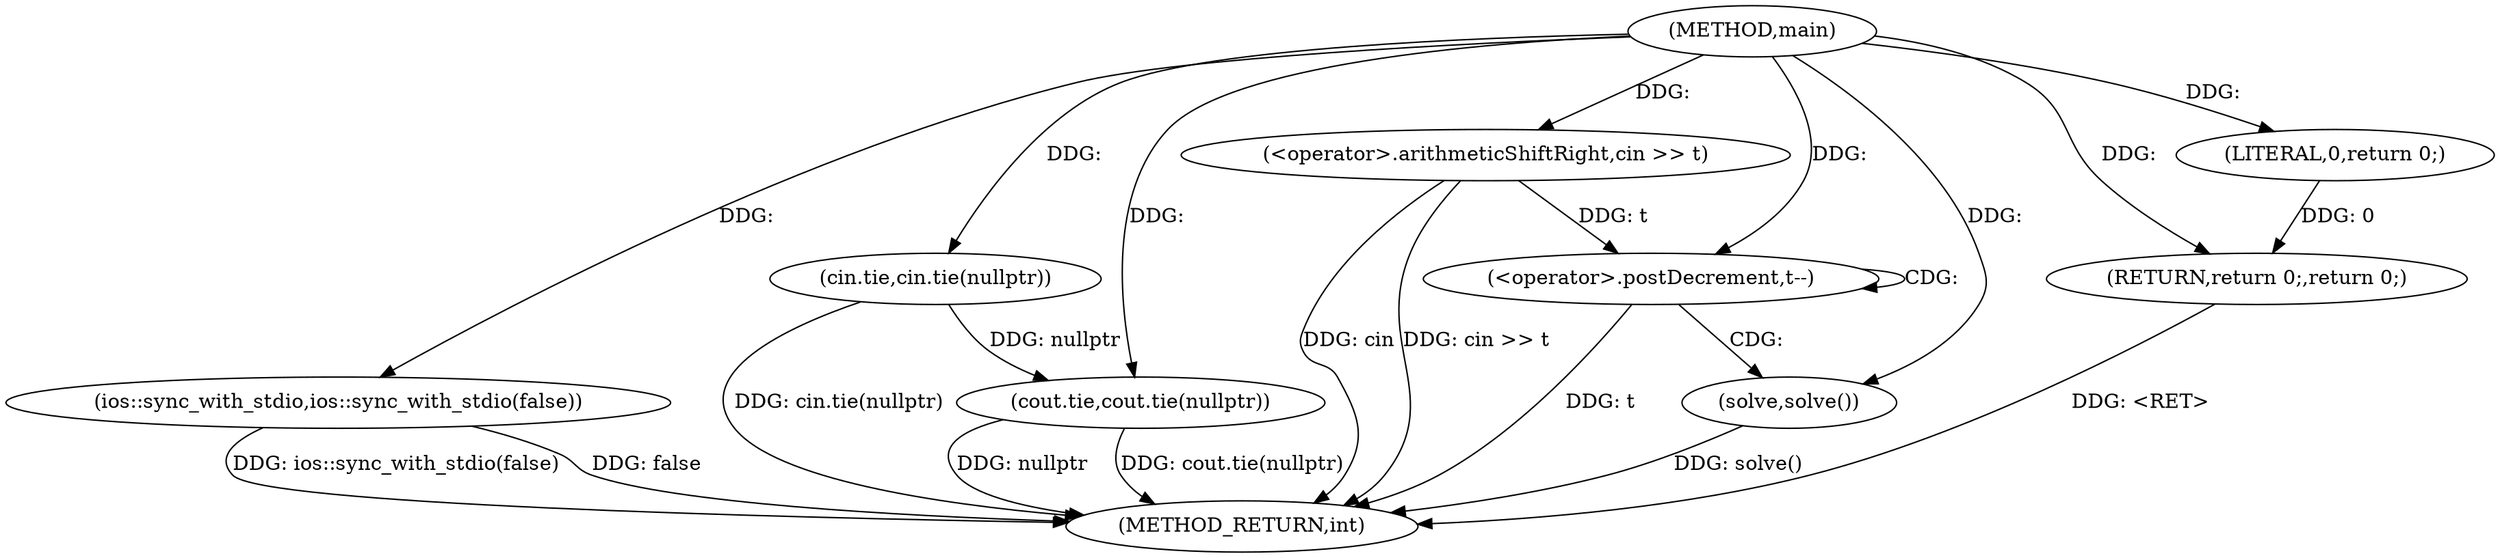 digraph "main" {  
"1000301" [label = "(METHOD,main)" ]
"1000320" [label = "(METHOD_RETURN,int)" ]
"1000303" [label = "(ios::sync_with_stdio,ios::sync_with_stdio(false))" ]
"1000305" [label = "(cin.tie,cin.tie(nullptr))" ]
"1000307" [label = "(cout.tie,cout.tie(nullptr))" ]
"1000310" [label = "(<operator>.arithmeticShiftRight,cin >> t)" ]
"1000318" [label = "(RETURN,return 0;,return 0;)" ]
"1000314" [label = "(<operator>.postDecrement,t--)" ]
"1000319" [label = "(LITERAL,0,return 0;)" ]
"1000317" [label = "(solve,solve())" ]
  "1000303" -> "1000320"  [ label = "DDG: ios::sync_with_stdio(false)"] 
  "1000305" -> "1000320"  [ label = "DDG: cin.tie(nullptr)"] 
  "1000307" -> "1000320"  [ label = "DDG: nullptr"] 
  "1000307" -> "1000320"  [ label = "DDG: cout.tie(nullptr)"] 
  "1000310" -> "1000320"  [ label = "DDG: cin >> t"] 
  "1000314" -> "1000320"  [ label = "DDG: t"] 
  "1000317" -> "1000320"  [ label = "DDG: solve()"] 
  "1000318" -> "1000320"  [ label = "DDG: <RET>"] 
  "1000310" -> "1000320"  [ label = "DDG: cin"] 
  "1000303" -> "1000320"  [ label = "DDG: false"] 
  "1000319" -> "1000318"  [ label = "DDG: 0"] 
  "1000301" -> "1000318"  [ label = "DDG: "] 
  "1000301" -> "1000303"  [ label = "DDG: "] 
  "1000301" -> "1000305"  [ label = "DDG: "] 
  "1000305" -> "1000307"  [ label = "DDG: nullptr"] 
  "1000301" -> "1000307"  [ label = "DDG: "] 
  "1000301" -> "1000310"  [ label = "DDG: "] 
  "1000301" -> "1000319"  [ label = "DDG: "] 
  "1000310" -> "1000314"  [ label = "DDG: t"] 
  "1000301" -> "1000314"  [ label = "DDG: "] 
  "1000301" -> "1000317"  [ label = "DDG: "] 
  "1000314" -> "1000317"  [ label = "CDG: "] 
  "1000314" -> "1000314"  [ label = "CDG: "] 
}
